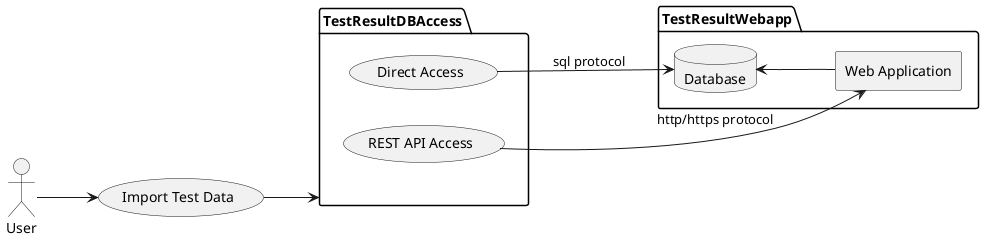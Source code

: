@startuml

left to right direction

actor User
usecase "Import Test Data" as ImportTool

package "TestResultDBAccess" {
   '  usecase "DB Access Factory" as DBAccessFactory
   '  usecase "DB Access Interface" as DBAccessInterface
    usecase "Direct Access" as DirectAccess
    usecase "REST API Access" as RestAPIAccess
   '  DBAccessFactory --> DBAccessInterface
   '  DBAccessFactory --> DirectAccess
   '  DBAccessFactory --> RestAPIAccess
}

package "TestResultWebapp" {
    rectangle "Web Application" as WebApp
    database "Database" as DB
    WebApp -up-> DB
}

User --> ImportTool
ImportTool --> TestResultDBAccess
DirectAccess --> DB: sql protocol
RestAPIAccess --> WebApp: http/https protocol

@enduml
